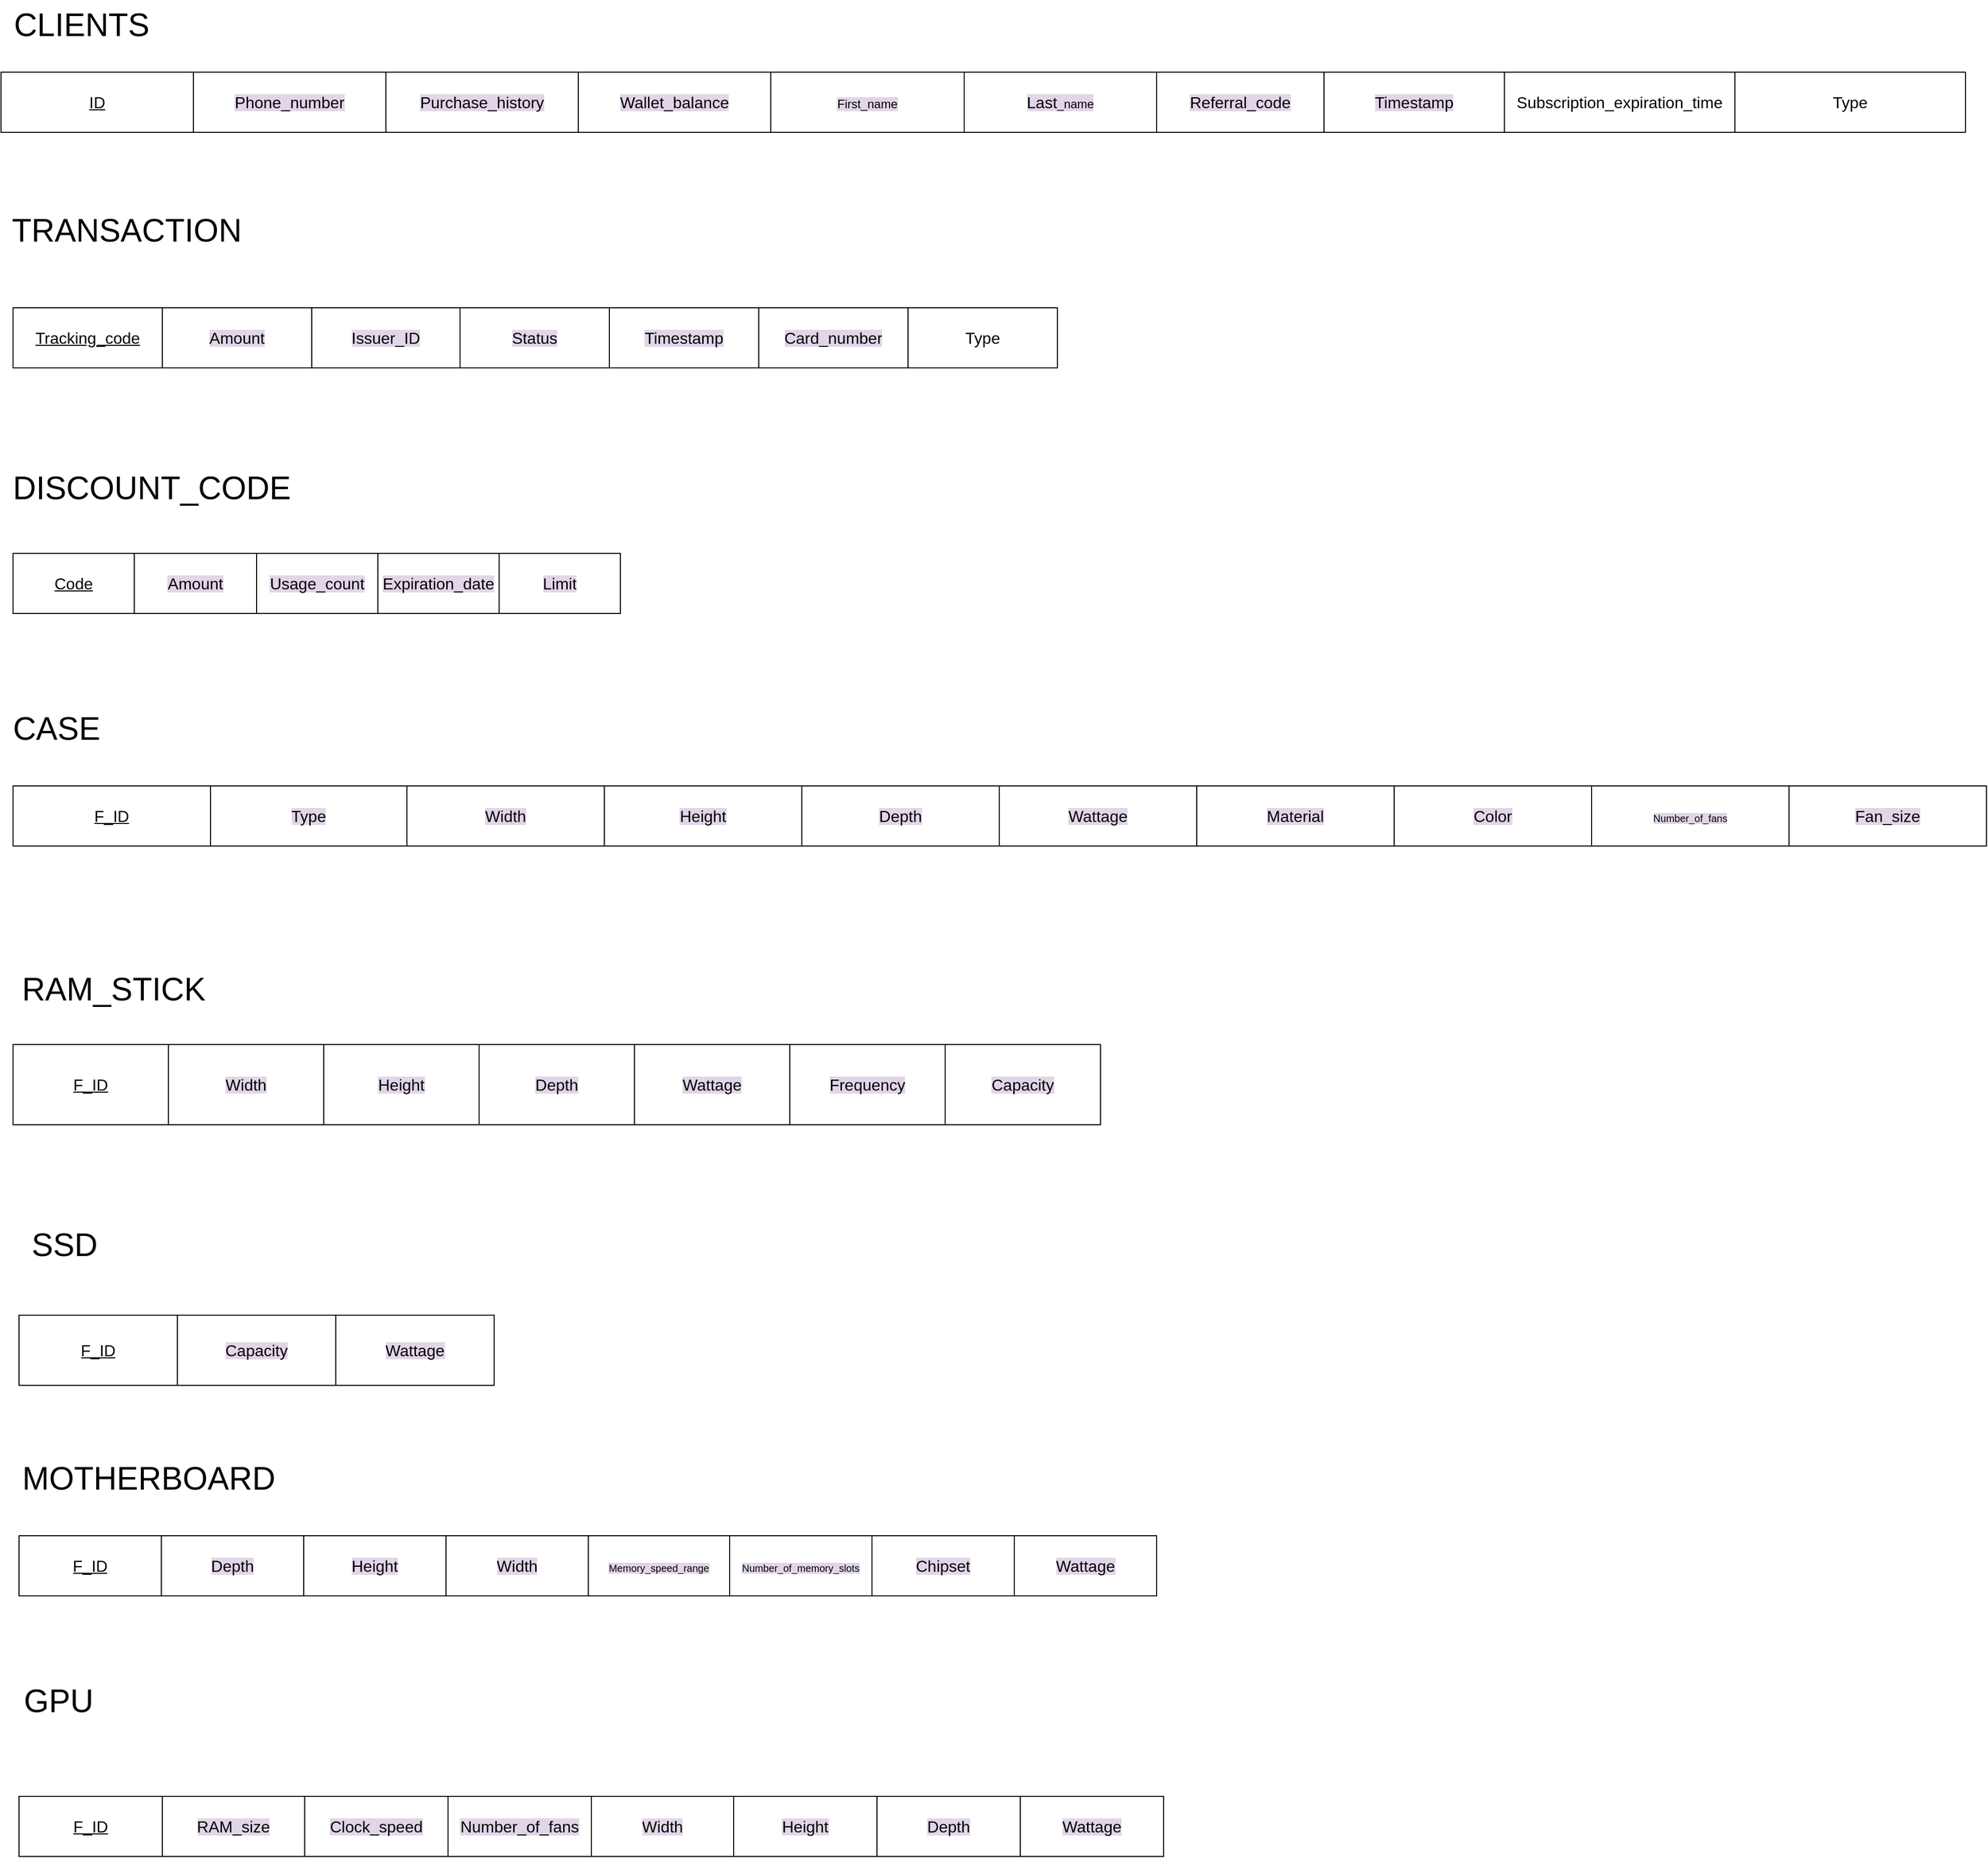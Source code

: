 <mxfile version="25.0.3">
  <diagram name="Page-1" id="unfXA8FlNYon-j27rp8C">
    <mxGraphModel dx="2123" dy="1128" grid="1" gridSize="10" guides="1" tooltips="1" connect="1" arrows="1" fold="1" page="1" pageScale="1" pageWidth="1400" pageHeight="850" math="0" shadow="0">
      <root>
        <mxCell id="0" />
        <mxCell id="1" parent="0" />
        <mxCell id="CV0nj1p-MBl6-TNDZYEt-1" value="" style="shape=table;startSize=0;container=1;collapsible=0;childLayout=tableLayout;fontSize=16;" vertex="1" parent="1">
          <mxGeometry x="70" y="130" width="1960" height="60" as="geometry" />
        </mxCell>
        <mxCell id="CV0nj1p-MBl6-TNDZYEt-2" value="" style="shape=tableRow;horizontal=0;startSize=0;swimlaneHead=0;swimlaneBody=0;strokeColor=inherit;top=0;left=0;bottom=0;right=0;collapsible=0;dropTarget=0;fillColor=none;points=[[0,0.5],[1,0.5]];portConstraint=eastwest;fontSize=16;" vertex="1" parent="CV0nj1p-MBl6-TNDZYEt-1">
          <mxGeometry width="1960" height="60" as="geometry" />
        </mxCell>
        <mxCell id="CV0nj1p-MBl6-TNDZYEt-3" value="&lt;u&gt;ID &lt;br&gt;&lt;/u&gt;" style="shape=partialRectangle;html=1;whiteSpace=wrap;connectable=0;strokeColor=inherit;overflow=hidden;fillColor=none;top=0;left=0;bottom=0;right=0;pointerEvents=1;fontSize=16;" vertex="1" parent="CV0nj1p-MBl6-TNDZYEt-2">
          <mxGeometry width="192" height="60" as="geometry">
            <mxRectangle width="192" height="60" as="alternateBounds" />
          </mxGeometry>
        </mxCell>
        <mxCell id="CV0nj1p-MBl6-TNDZYEt-4" value="&lt;span style=&quot;background-color: rgb(225, 213, 231);&quot;&gt;Phone_number&lt;/span&gt;" style="shape=partialRectangle;html=1;whiteSpace=wrap;connectable=0;strokeColor=inherit;overflow=hidden;fillColor=none;top=0;left=0;bottom=0;right=0;pointerEvents=1;fontSize=16;" vertex="1" parent="CV0nj1p-MBl6-TNDZYEt-2">
          <mxGeometry x="192" width="192" height="60" as="geometry">
            <mxRectangle width="192" height="60" as="alternateBounds" />
          </mxGeometry>
        </mxCell>
        <mxCell id="CV0nj1p-MBl6-TNDZYEt-5" value="&lt;span style=&quot;background-color: rgb(225, 213, 231);&quot;&gt;Purchase_history&lt;/span&gt;" style="shape=partialRectangle;html=1;whiteSpace=wrap;connectable=0;strokeColor=inherit;overflow=hidden;fillColor=none;top=0;left=0;bottom=0;right=0;pointerEvents=1;fontSize=16;" vertex="1" parent="CV0nj1p-MBl6-TNDZYEt-2">
          <mxGeometry x="384" width="192" height="60" as="geometry">
            <mxRectangle width="192" height="60" as="alternateBounds" />
          </mxGeometry>
        </mxCell>
        <mxCell id="CV0nj1p-MBl6-TNDZYEt-14" value="&lt;span style=&quot;background-color: rgb(225, 213, 231);&quot;&gt;Wallet_balance&lt;/span&gt;" style="shape=partialRectangle;html=1;whiteSpace=wrap;connectable=0;strokeColor=inherit;overflow=hidden;fillColor=none;top=0;left=0;bottom=0;right=0;pointerEvents=1;fontSize=16;" vertex="1" parent="CV0nj1p-MBl6-TNDZYEt-2">
          <mxGeometry x="576" width="192" height="60" as="geometry">
            <mxRectangle width="192" height="60" as="alternateBounds" />
          </mxGeometry>
        </mxCell>
        <mxCell id="CV0nj1p-MBl6-TNDZYEt-15" value="&lt;font style=&quot;font-size: 12px; background-color: rgb(225, 213, 231);&quot;&gt;First_name&lt;/font&gt;" style="shape=partialRectangle;html=1;whiteSpace=wrap;connectable=0;strokeColor=inherit;overflow=hidden;fillColor=none;top=0;left=0;bottom=0;right=0;pointerEvents=1;fontSize=16;" vertex="1" parent="CV0nj1p-MBl6-TNDZYEt-2">
          <mxGeometry x="768" width="193" height="60" as="geometry">
            <mxRectangle width="193" height="60" as="alternateBounds" />
          </mxGeometry>
        </mxCell>
        <mxCell id="CV0nj1p-MBl6-TNDZYEt-16" value="&lt;span style=&quot;background-color: rgb(225, 213, 231);&quot;&gt;Last&lt;font style=&quot;font-size: 12px;&quot;&gt;_name&lt;/font&gt;&lt;/span&gt;" style="shape=partialRectangle;html=1;whiteSpace=wrap;connectable=0;strokeColor=inherit;overflow=hidden;fillColor=none;top=0;left=0;bottom=0;right=0;pointerEvents=1;fontSize=16;" vertex="1" parent="CV0nj1p-MBl6-TNDZYEt-2">
          <mxGeometry x="961" width="192" height="60" as="geometry">
            <mxRectangle width="192" height="60" as="alternateBounds" />
          </mxGeometry>
        </mxCell>
        <mxCell id="CV0nj1p-MBl6-TNDZYEt-17" value="&lt;u&gt;&lt;/u&gt;&lt;span style=&quot;background-color: rgb(225, 213, 231);&quot;&gt;Referral_code&lt;/span&gt;" style="shape=partialRectangle;html=1;whiteSpace=wrap;connectable=0;strokeColor=inherit;overflow=hidden;fillColor=none;top=0;left=0;bottom=0;right=0;pointerEvents=1;fontSize=16;" vertex="1" parent="CV0nj1p-MBl6-TNDZYEt-2">
          <mxGeometry x="1153" width="167" height="60" as="geometry">
            <mxRectangle width="167" height="60" as="alternateBounds" />
          </mxGeometry>
        </mxCell>
        <mxCell id="CV0nj1p-MBl6-TNDZYEt-19" value="&lt;div&gt;&lt;span style=&quot;background-color: rgb(225, 213, 231);&quot;&gt;Timestamp&lt;/span&gt;&lt;/div&gt;" style="shape=partialRectangle;html=1;whiteSpace=wrap;connectable=0;strokeColor=inherit;overflow=hidden;fillColor=none;top=0;left=0;bottom=0;right=0;pointerEvents=1;fontSize=16;" vertex="1" parent="CV0nj1p-MBl6-TNDZYEt-2">
          <mxGeometry x="1320" width="180" height="60" as="geometry">
            <mxRectangle width="180" height="60" as="alternateBounds" />
          </mxGeometry>
        </mxCell>
        <mxCell id="CV0nj1p-MBl6-TNDZYEt-20" value="Subscription_expiration_time" style="shape=partialRectangle;html=1;whiteSpace=wrap;connectable=0;strokeColor=inherit;overflow=hidden;fillColor=none;top=0;left=0;bottom=0;right=0;pointerEvents=1;fontSize=16;" vertex="1" parent="CV0nj1p-MBl6-TNDZYEt-2">
          <mxGeometry x="1500" width="230" height="60" as="geometry">
            <mxRectangle width="230" height="60" as="alternateBounds" />
          </mxGeometry>
        </mxCell>
        <mxCell id="CV0nj1p-MBl6-TNDZYEt-21" value="Type" style="shape=partialRectangle;html=1;whiteSpace=wrap;connectable=0;strokeColor=inherit;overflow=hidden;fillColor=none;top=0;left=0;bottom=0;right=0;pointerEvents=1;fontSize=16;" vertex="1" parent="CV0nj1p-MBl6-TNDZYEt-2">
          <mxGeometry x="1730" width="230" height="60" as="geometry">
            <mxRectangle width="230" height="60" as="alternateBounds" />
          </mxGeometry>
        </mxCell>
        <mxCell id="CV0nj1p-MBl6-TNDZYEt-18" value="CLIENTS" style="text;html=1;align=center;verticalAlign=middle;resizable=0;points=[];autosize=1;strokeColor=none;fillColor=none;fontSize=32;" vertex="1" parent="1">
          <mxGeometry x="70" y="58" width="160" height="50" as="geometry" />
        </mxCell>
        <mxCell id="CV0nj1p-MBl6-TNDZYEt-22" value="&lt;font style=&quot;font-size: 32px;&quot;&gt;TRANSACTION&lt;/font&gt;" style="text;html=1;align=center;verticalAlign=middle;resizable=0;points=[];autosize=1;strokeColor=none;fillColor=none;" vertex="1" parent="1">
          <mxGeometry x="70" y="263" width="250" height="50" as="geometry" />
        </mxCell>
        <mxCell id="CV0nj1p-MBl6-TNDZYEt-23" value="" style="shape=table;startSize=0;container=1;collapsible=0;childLayout=tableLayout;fontSize=16;" vertex="1" parent="1">
          <mxGeometry x="82" y="365" width="1042" height="60" as="geometry" />
        </mxCell>
        <mxCell id="CV0nj1p-MBl6-TNDZYEt-24" value="" style="shape=tableRow;horizontal=0;startSize=0;swimlaneHead=0;swimlaneBody=0;strokeColor=inherit;top=0;left=0;bottom=0;right=0;collapsible=0;dropTarget=0;fillColor=none;points=[[0,0.5],[1,0.5]];portConstraint=eastwest;fontSize=16;" vertex="1" parent="CV0nj1p-MBl6-TNDZYEt-23">
          <mxGeometry width="1042" height="60" as="geometry" />
        </mxCell>
        <mxCell id="CV0nj1p-MBl6-TNDZYEt-25" value="&lt;u&gt;Tracking_code&lt;/u&gt;" style="shape=partialRectangle;html=1;whiteSpace=wrap;connectable=0;strokeColor=inherit;overflow=hidden;fillColor=none;top=0;left=0;bottom=0;right=0;pointerEvents=1;fontSize=16;" vertex="1" parent="CV0nj1p-MBl6-TNDZYEt-24">
          <mxGeometry width="149" height="60" as="geometry">
            <mxRectangle width="149" height="60" as="alternateBounds" />
          </mxGeometry>
        </mxCell>
        <mxCell id="CV0nj1p-MBl6-TNDZYEt-26" value="&lt;span style=&quot;background-color: rgb(225, 213, 231);&quot;&gt;Amount&lt;/span&gt;" style="shape=partialRectangle;html=1;whiteSpace=wrap;connectable=0;strokeColor=inherit;overflow=hidden;fillColor=none;top=0;left=0;bottom=0;right=0;pointerEvents=1;fontSize=16;" vertex="1" parent="CV0nj1p-MBl6-TNDZYEt-24">
          <mxGeometry x="149" width="149" height="60" as="geometry">
            <mxRectangle width="149" height="60" as="alternateBounds" />
          </mxGeometry>
        </mxCell>
        <mxCell id="CV0nj1p-MBl6-TNDZYEt-27" value="&lt;span style=&quot;background-color: rgb(225, 213, 231);&quot;&gt;Issuer_ID&lt;/span&gt;" style="shape=partialRectangle;html=1;whiteSpace=wrap;connectable=0;strokeColor=inherit;overflow=hidden;fillColor=none;top=0;left=0;bottom=0;right=0;pointerEvents=1;fontSize=16;" vertex="1" parent="CV0nj1p-MBl6-TNDZYEt-24">
          <mxGeometry x="298" width="148" height="60" as="geometry">
            <mxRectangle width="148" height="60" as="alternateBounds" />
          </mxGeometry>
        </mxCell>
        <mxCell id="CV0nj1p-MBl6-TNDZYEt-36" value="&lt;span style=&quot;background-color: rgb(225, 213, 231);&quot;&gt;Status&lt;/span&gt;" style="shape=partialRectangle;html=1;whiteSpace=wrap;connectable=0;strokeColor=inherit;overflow=hidden;fillColor=none;top=0;left=0;bottom=0;right=0;pointerEvents=1;fontSize=16;" vertex="1" parent="CV0nj1p-MBl6-TNDZYEt-24">
          <mxGeometry x="446" width="149" height="60" as="geometry">
            <mxRectangle width="149" height="60" as="alternateBounds" />
          </mxGeometry>
        </mxCell>
        <mxCell id="CV0nj1p-MBl6-TNDZYEt-37" value="&lt;span style=&quot;background-color: rgb(225, 213, 231);&quot;&gt;Timestamp&lt;/span&gt;" style="shape=partialRectangle;html=1;whiteSpace=wrap;connectable=0;strokeColor=inherit;overflow=hidden;fillColor=none;top=0;left=0;bottom=0;right=0;pointerEvents=1;fontSize=16;" vertex="1" parent="CV0nj1p-MBl6-TNDZYEt-24">
          <mxGeometry x="595" width="149" height="60" as="geometry">
            <mxRectangle width="149" height="60" as="alternateBounds" />
          </mxGeometry>
        </mxCell>
        <mxCell id="CV0nj1p-MBl6-TNDZYEt-38" value="&lt;span style=&quot;background-color: rgb(225, 213, 231);&quot;&gt;Card_number&lt;/span&gt;" style="shape=partialRectangle;html=1;whiteSpace=wrap;connectable=0;strokeColor=inherit;overflow=hidden;fillColor=none;top=0;left=0;bottom=0;right=0;pointerEvents=1;fontSize=16;" vertex="1" parent="CV0nj1p-MBl6-TNDZYEt-24">
          <mxGeometry x="744" width="149" height="60" as="geometry">
            <mxRectangle width="149" height="60" as="alternateBounds" />
          </mxGeometry>
        </mxCell>
        <mxCell id="CV0nj1p-MBl6-TNDZYEt-39" value="Type" style="shape=partialRectangle;html=1;whiteSpace=wrap;connectable=0;strokeColor=inherit;overflow=hidden;fillColor=none;top=0;left=0;bottom=0;right=0;pointerEvents=1;fontSize=16;" vertex="1" parent="CV0nj1p-MBl6-TNDZYEt-24">
          <mxGeometry x="893" width="149" height="60" as="geometry">
            <mxRectangle width="149" height="60" as="alternateBounds" />
          </mxGeometry>
        </mxCell>
        <mxCell id="CV0nj1p-MBl6-TNDZYEt-43" value="&lt;font style=&quot;font-size: 32px;&quot;&gt;DISCOUNT_CODE&lt;/font&gt;" style="text;html=1;align=center;verticalAlign=middle;resizable=0;points=[];autosize=1;strokeColor=none;fillColor=none;" vertex="1" parent="1">
          <mxGeometry x="70" y="520" width="300" height="50" as="geometry" />
        </mxCell>
        <mxCell id="CV0nj1p-MBl6-TNDZYEt-44" value="" style="shape=table;startSize=0;container=1;collapsible=0;childLayout=tableLayout;fontSize=16;" vertex="1" parent="1">
          <mxGeometry x="82" y="610" width="606" height="60" as="geometry" />
        </mxCell>
        <mxCell id="CV0nj1p-MBl6-TNDZYEt-45" value="" style="shape=tableRow;horizontal=0;startSize=0;swimlaneHead=0;swimlaneBody=0;strokeColor=inherit;top=0;left=0;bottom=0;right=0;collapsible=0;dropTarget=0;fillColor=none;points=[[0,0.5],[1,0.5]];portConstraint=eastwest;fontSize=16;" vertex="1" parent="CV0nj1p-MBl6-TNDZYEt-44">
          <mxGeometry width="606" height="60" as="geometry" />
        </mxCell>
        <mxCell id="CV0nj1p-MBl6-TNDZYEt-46" value="&lt;u&gt;Code&lt;/u&gt;" style="shape=partialRectangle;html=1;whiteSpace=wrap;connectable=0;strokeColor=inherit;overflow=hidden;fillColor=none;top=0;left=0;bottom=0;right=0;pointerEvents=1;fontSize=16;" vertex="1" parent="CV0nj1p-MBl6-TNDZYEt-45">
          <mxGeometry width="121" height="60" as="geometry">
            <mxRectangle width="121" height="60" as="alternateBounds" />
          </mxGeometry>
        </mxCell>
        <mxCell id="CV0nj1p-MBl6-TNDZYEt-47" value="&lt;span style=&quot;background-color: rgb(225, 213, 231);&quot;&gt;Amount&lt;/span&gt;" style="shape=partialRectangle;html=1;whiteSpace=wrap;connectable=0;strokeColor=inherit;overflow=hidden;fillColor=none;top=0;left=0;bottom=0;right=0;pointerEvents=1;fontSize=16;" vertex="1" parent="CV0nj1p-MBl6-TNDZYEt-45">
          <mxGeometry x="121" width="122" height="60" as="geometry">
            <mxRectangle width="122" height="60" as="alternateBounds" />
          </mxGeometry>
        </mxCell>
        <mxCell id="CV0nj1p-MBl6-TNDZYEt-57" value="&lt;span style=&quot;background-color: rgb(225, 213, 231);&quot;&gt;Usage_count&lt;/span&gt;" style="shape=partialRectangle;html=1;whiteSpace=wrap;connectable=0;strokeColor=inherit;overflow=hidden;fillColor=none;top=0;left=0;bottom=0;right=0;pointerEvents=1;fontSize=16;" vertex="1" parent="CV0nj1p-MBl6-TNDZYEt-45">
          <mxGeometry x="243" width="121" height="60" as="geometry">
            <mxRectangle width="121" height="60" as="alternateBounds" />
          </mxGeometry>
        </mxCell>
        <mxCell id="CV0nj1p-MBl6-TNDZYEt-58" value="&lt;span style=&quot;background-color: rgb(225, 213, 231);&quot;&gt;Expiration_date&lt;/span&gt;" style="shape=partialRectangle;html=1;whiteSpace=wrap;connectable=0;strokeColor=inherit;overflow=hidden;fillColor=none;top=0;left=0;bottom=0;right=0;pointerEvents=1;fontSize=16;" vertex="1" parent="CV0nj1p-MBl6-TNDZYEt-45">
          <mxGeometry x="364" width="121" height="60" as="geometry">
            <mxRectangle width="121" height="60" as="alternateBounds" />
          </mxGeometry>
        </mxCell>
        <mxCell id="CV0nj1p-MBl6-TNDZYEt-59" value="&lt;span style=&quot;background-color: rgb(225, 213, 231);&quot;&gt;Limit&lt;/span&gt;" style="shape=partialRectangle;html=1;whiteSpace=wrap;connectable=0;strokeColor=inherit;overflow=hidden;fillColor=none;top=0;left=0;bottom=0;right=0;pointerEvents=1;fontSize=16;" vertex="1" parent="CV0nj1p-MBl6-TNDZYEt-45">
          <mxGeometry x="485" width="121" height="60" as="geometry">
            <mxRectangle width="121" height="60" as="alternateBounds" />
          </mxGeometry>
        </mxCell>
        <mxCell id="CV0nj1p-MBl6-TNDZYEt-63" value="&lt;font style=&quot;font-size: 32px;&quot;&gt;CASE&lt;/font&gt;" style="text;html=1;align=center;verticalAlign=middle;resizable=0;points=[];autosize=1;strokeColor=none;fillColor=none;" vertex="1" parent="1">
          <mxGeometry x="70" y="760" width="110" height="50" as="geometry" />
        </mxCell>
        <mxCell id="CV0nj1p-MBl6-TNDZYEt-64" value="" style="shape=table;startSize=0;container=1;collapsible=0;childLayout=tableLayout;fontSize=16;" vertex="1" parent="1">
          <mxGeometry x="82" y="842" width="1969" height="60" as="geometry" />
        </mxCell>
        <mxCell id="CV0nj1p-MBl6-TNDZYEt-65" value="" style="shape=tableRow;horizontal=0;startSize=0;swimlaneHead=0;swimlaneBody=0;strokeColor=inherit;top=0;left=0;bottom=0;right=0;collapsible=0;dropTarget=0;fillColor=none;points=[[0,0.5],[1,0.5]];portConstraint=eastwest;fontSize=16;" vertex="1" parent="CV0nj1p-MBl6-TNDZYEt-64">
          <mxGeometry width="1969" height="60" as="geometry" />
        </mxCell>
        <mxCell id="CV0nj1p-MBl6-TNDZYEt-66" value="&lt;u&gt;F_ID&lt;/u&gt;" style="shape=partialRectangle;html=1;whiteSpace=wrap;connectable=0;strokeColor=inherit;overflow=hidden;fillColor=none;top=0;left=0;bottom=0;right=0;pointerEvents=1;fontSize=16;" vertex="1" parent="CV0nj1p-MBl6-TNDZYEt-65">
          <mxGeometry width="197" height="60" as="geometry">
            <mxRectangle width="197" height="60" as="alternateBounds" />
          </mxGeometry>
        </mxCell>
        <mxCell id="CV0nj1p-MBl6-TNDZYEt-67" value="&lt;span style=&quot;background-color: rgb(225, 213, 231);&quot;&gt;Type&lt;/span&gt;" style="shape=partialRectangle;html=1;whiteSpace=wrap;connectable=0;strokeColor=inherit;overflow=hidden;fillColor=none;top=0;left=0;bottom=0;right=0;pointerEvents=1;fontSize=16;" vertex="1" parent="CV0nj1p-MBl6-TNDZYEt-65">
          <mxGeometry x="197" width="196" height="60" as="geometry">
            <mxRectangle width="196" height="60" as="alternateBounds" />
          </mxGeometry>
        </mxCell>
        <mxCell id="CV0nj1p-MBl6-TNDZYEt-68" value="&lt;span style=&quot;background-color: rgb(225, 213, 231);&quot;&gt;Width&lt;br&gt;&lt;/span&gt;" style="shape=partialRectangle;html=1;whiteSpace=wrap;connectable=0;strokeColor=inherit;overflow=hidden;fillColor=none;top=0;left=0;bottom=0;right=0;pointerEvents=1;fontSize=16;" vertex="1" parent="CV0nj1p-MBl6-TNDZYEt-65">
          <mxGeometry x="393" width="197" height="60" as="geometry">
            <mxRectangle width="197" height="60" as="alternateBounds" />
          </mxGeometry>
        </mxCell>
        <mxCell id="CV0nj1p-MBl6-TNDZYEt-77" value="&lt;span style=&quot;background-color: rgb(225, 213, 231);&quot;&gt;Height&lt;br&gt;&lt;/span&gt;" style="shape=partialRectangle;html=1;whiteSpace=wrap;connectable=0;strokeColor=inherit;overflow=hidden;fillColor=none;top=0;left=0;bottom=0;right=0;pointerEvents=1;fontSize=16;" vertex="1" parent="CV0nj1p-MBl6-TNDZYEt-65">
          <mxGeometry x="590" width="197" height="60" as="geometry">
            <mxRectangle width="197" height="60" as="alternateBounds" />
          </mxGeometry>
        </mxCell>
        <mxCell id="CV0nj1p-MBl6-TNDZYEt-78" value="&lt;span style=&quot;background-color: rgb(225, 213, 231);&quot;&gt;Depth&lt;/span&gt;" style="shape=partialRectangle;html=1;whiteSpace=wrap;connectable=0;strokeColor=inherit;overflow=hidden;fillColor=none;top=0;left=0;bottom=0;right=0;pointerEvents=1;fontSize=16;" vertex="1" parent="CV0nj1p-MBl6-TNDZYEt-65">
          <mxGeometry x="787" width="197" height="60" as="geometry">
            <mxRectangle width="197" height="60" as="alternateBounds" />
          </mxGeometry>
        </mxCell>
        <mxCell id="CV0nj1p-MBl6-TNDZYEt-79" value="&lt;span style=&quot;background-color: rgb(225, 213, 231);&quot;&gt;Wattage&lt;/span&gt;" style="shape=partialRectangle;html=1;whiteSpace=wrap;connectable=0;strokeColor=inherit;overflow=hidden;fillColor=none;top=0;left=0;bottom=0;right=0;pointerEvents=1;fontSize=16;" vertex="1" parent="CV0nj1p-MBl6-TNDZYEt-65">
          <mxGeometry x="984" width="197" height="60" as="geometry">
            <mxRectangle width="197" height="60" as="alternateBounds" />
          </mxGeometry>
        </mxCell>
        <mxCell id="CV0nj1p-MBl6-TNDZYEt-80" value="&lt;span style=&quot;background-color: rgb(225, 213, 231);&quot;&gt;Material&lt;/span&gt;" style="shape=partialRectangle;html=1;whiteSpace=wrap;connectable=0;strokeColor=inherit;overflow=hidden;fillColor=none;top=0;left=0;bottom=0;right=0;pointerEvents=1;fontSize=16;" vertex="1" parent="CV0nj1p-MBl6-TNDZYEt-65">
          <mxGeometry x="1181" width="197" height="60" as="geometry">
            <mxRectangle width="197" height="60" as="alternateBounds" />
          </mxGeometry>
        </mxCell>
        <mxCell id="CV0nj1p-MBl6-TNDZYEt-81" value="&lt;span style=&quot;background-color: rgb(225, 213, 231);&quot;&gt;Color&lt;br&gt;&lt;/span&gt;" style="shape=partialRectangle;html=1;whiteSpace=wrap;connectable=0;strokeColor=inherit;overflow=hidden;fillColor=none;top=0;left=0;bottom=0;right=0;pointerEvents=1;fontSize=16;" vertex="1" parent="CV0nj1p-MBl6-TNDZYEt-65">
          <mxGeometry x="1378" width="197" height="60" as="geometry">
            <mxRectangle width="197" height="60" as="alternateBounds" />
          </mxGeometry>
        </mxCell>
        <mxCell id="CV0nj1p-MBl6-TNDZYEt-82" value="&lt;font style=&quot;font-size: 10px; background-color: rgb(225, 213, 231);&quot;&gt;Number_of_fans&lt;/font&gt;" style="shape=partialRectangle;html=1;whiteSpace=wrap;connectable=0;strokeColor=inherit;overflow=hidden;fillColor=none;top=0;left=0;bottom=0;right=0;pointerEvents=1;fontSize=16;" vertex="1" parent="CV0nj1p-MBl6-TNDZYEt-65">
          <mxGeometry x="1575" width="197" height="60" as="geometry">
            <mxRectangle width="197" height="60" as="alternateBounds" />
          </mxGeometry>
        </mxCell>
        <mxCell id="CV0nj1p-MBl6-TNDZYEt-83" value="&lt;span style=&quot;background-color: rgb(225, 213, 231);&quot;&gt;Fan_size&lt;/span&gt;" style="shape=partialRectangle;html=1;whiteSpace=wrap;connectable=0;strokeColor=inherit;overflow=hidden;fillColor=none;top=0;left=0;bottom=0;right=0;pointerEvents=1;fontSize=16;" vertex="1" parent="CV0nj1p-MBl6-TNDZYEt-65">
          <mxGeometry x="1772" width="197" height="60" as="geometry">
            <mxRectangle width="197" height="60" as="alternateBounds" />
          </mxGeometry>
        </mxCell>
        <mxCell id="CV0nj1p-MBl6-TNDZYEt-84" value="RAM_STICK" style="text;html=1;align=center;verticalAlign=middle;resizable=0;points=[];autosize=1;strokeColor=none;fillColor=none;fontSize=32;" vertex="1" parent="1">
          <mxGeometry x="82" y="1020" width="200" height="50" as="geometry" />
        </mxCell>
        <mxCell id="CV0nj1p-MBl6-TNDZYEt-85" value="" style="shape=table;startSize=0;container=1;collapsible=0;childLayout=tableLayout;fontSize=16;" vertex="1" parent="1">
          <mxGeometry x="82" y="1100" width="1085" height="80" as="geometry" />
        </mxCell>
        <mxCell id="CV0nj1p-MBl6-TNDZYEt-86" value="" style="shape=tableRow;horizontal=0;startSize=0;swimlaneHead=0;swimlaneBody=0;strokeColor=inherit;top=0;left=0;bottom=0;right=0;collapsible=0;dropTarget=0;fillColor=none;points=[[0,0.5],[1,0.5]];portConstraint=eastwest;fontSize=16;" vertex="1" parent="CV0nj1p-MBl6-TNDZYEt-85">
          <mxGeometry width="1085" height="80" as="geometry" />
        </mxCell>
        <mxCell id="CV0nj1p-MBl6-TNDZYEt-87" value="&lt;u&gt;F_ID&lt;/u&gt;" style="shape=partialRectangle;html=1;whiteSpace=wrap;connectable=0;strokeColor=inherit;overflow=hidden;fillColor=none;top=0;left=0;bottom=0;right=0;pointerEvents=1;fontSize=16;" vertex="1" parent="CV0nj1p-MBl6-TNDZYEt-86">
          <mxGeometry width="155" height="80" as="geometry">
            <mxRectangle width="155" height="80" as="alternateBounds" />
          </mxGeometry>
        </mxCell>
        <mxCell id="CV0nj1p-MBl6-TNDZYEt-88" value="&lt;span style=&quot;background-color: rgb(225, 213, 231);&quot;&gt;Width&lt;br&gt;&lt;/span&gt;" style="shape=partialRectangle;html=1;whiteSpace=wrap;connectable=0;strokeColor=inherit;overflow=hidden;fillColor=none;top=0;left=0;bottom=0;right=0;pointerEvents=1;fontSize=16;" vertex="1" parent="CV0nj1p-MBl6-TNDZYEt-86">
          <mxGeometry x="155" width="155" height="80" as="geometry">
            <mxRectangle width="155" height="80" as="alternateBounds" />
          </mxGeometry>
        </mxCell>
        <mxCell id="CV0nj1p-MBl6-TNDZYEt-98" value="&lt;span style=&quot;background-color: rgb(225, 213, 231);&quot;&gt;Height&lt;br&gt;&lt;/span&gt;" style="shape=partialRectangle;html=1;whiteSpace=wrap;connectable=0;strokeColor=inherit;overflow=hidden;fillColor=none;top=0;left=0;bottom=0;right=0;pointerEvents=1;fontSize=16;" vertex="1" parent="CV0nj1p-MBl6-TNDZYEt-86">
          <mxGeometry x="310" width="155" height="80" as="geometry">
            <mxRectangle width="155" height="80" as="alternateBounds" />
          </mxGeometry>
        </mxCell>
        <mxCell id="CV0nj1p-MBl6-TNDZYEt-99" value="&lt;span style=&quot;background-color: rgb(225, 213, 231);&quot;&gt;Depth&lt;br&gt;&lt;/span&gt;" style="shape=partialRectangle;html=1;whiteSpace=wrap;connectable=0;strokeColor=inherit;overflow=hidden;fillColor=none;top=0;left=0;bottom=0;right=0;pointerEvents=1;fontSize=16;" vertex="1" parent="CV0nj1p-MBl6-TNDZYEt-86">
          <mxGeometry x="465" width="155" height="80" as="geometry">
            <mxRectangle width="155" height="80" as="alternateBounds" />
          </mxGeometry>
        </mxCell>
        <mxCell id="CV0nj1p-MBl6-TNDZYEt-100" value="&lt;span style=&quot;background-color: rgb(225, 213, 231);&quot;&gt;Wattage&lt;/span&gt;" style="shape=partialRectangle;html=1;whiteSpace=wrap;connectable=0;strokeColor=inherit;overflow=hidden;fillColor=none;top=0;left=0;bottom=0;right=0;pointerEvents=1;fontSize=16;" vertex="1" parent="CV0nj1p-MBl6-TNDZYEt-86">
          <mxGeometry x="620" width="155" height="80" as="geometry">
            <mxRectangle width="155" height="80" as="alternateBounds" />
          </mxGeometry>
        </mxCell>
        <mxCell id="CV0nj1p-MBl6-TNDZYEt-101" value="&lt;span style=&quot;background-color: rgb(225, 213, 231);&quot;&gt;Frequency&lt;/span&gt;" style="shape=partialRectangle;html=1;whiteSpace=wrap;connectable=0;strokeColor=inherit;overflow=hidden;fillColor=none;top=0;left=0;bottom=0;right=0;pointerEvents=1;fontSize=16;" vertex="1" parent="CV0nj1p-MBl6-TNDZYEt-86">
          <mxGeometry x="775" width="155" height="80" as="geometry">
            <mxRectangle width="155" height="80" as="alternateBounds" />
          </mxGeometry>
        </mxCell>
        <mxCell id="CV0nj1p-MBl6-TNDZYEt-102" value="&lt;span style=&quot;background-color: rgb(225, 213, 231);&quot;&gt;Capacity&lt;/span&gt;" style="shape=partialRectangle;html=1;whiteSpace=wrap;connectable=0;strokeColor=inherit;overflow=hidden;fillColor=none;top=0;left=0;bottom=0;right=0;pointerEvents=1;fontSize=16;" vertex="1" parent="CV0nj1p-MBl6-TNDZYEt-86">
          <mxGeometry x="930" width="155" height="80" as="geometry">
            <mxRectangle width="155" height="80" as="alternateBounds" />
          </mxGeometry>
        </mxCell>
        <mxCell id="CV0nj1p-MBl6-TNDZYEt-105" value="SSD" style="text;html=1;align=center;verticalAlign=middle;resizable=0;points=[];autosize=1;strokeColor=none;fillColor=none;fontSize=32;" vertex="1" parent="1">
          <mxGeometry x="88" y="1275" width="90" height="50" as="geometry" />
        </mxCell>
        <mxCell id="CV0nj1p-MBl6-TNDZYEt-106" value="" style="shape=table;startSize=0;container=1;collapsible=0;childLayout=tableLayout;fontSize=16;" vertex="1" parent="1">
          <mxGeometry x="88" y="1370" width="474" height="70" as="geometry" />
        </mxCell>
        <mxCell id="CV0nj1p-MBl6-TNDZYEt-107" value="" style="shape=tableRow;horizontal=0;startSize=0;swimlaneHead=0;swimlaneBody=0;strokeColor=inherit;top=0;left=0;bottom=0;right=0;collapsible=0;dropTarget=0;fillColor=none;points=[[0,0.5],[1,0.5]];portConstraint=eastwest;fontSize=16;" vertex="1" parent="CV0nj1p-MBl6-TNDZYEt-106">
          <mxGeometry width="474" height="70" as="geometry" />
        </mxCell>
        <mxCell id="CV0nj1p-MBl6-TNDZYEt-108" value="&lt;u&gt;F_ID&lt;/u&gt;" style="shape=partialRectangle;html=1;whiteSpace=wrap;connectable=0;strokeColor=inherit;overflow=hidden;fillColor=none;top=0;left=0;bottom=0;right=0;pointerEvents=1;fontSize=16;" vertex="1" parent="CV0nj1p-MBl6-TNDZYEt-107">
          <mxGeometry width="158" height="70" as="geometry">
            <mxRectangle width="158" height="70" as="alternateBounds" />
          </mxGeometry>
        </mxCell>
        <mxCell id="CV0nj1p-MBl6-TNDZYEt-109" value="&lt;span style=&quot;background-color: rgb(225, 213, 231);&quot;&gt;Capacity&lt;/span&gt;" style="shape=partialRectangle;html=1;whiteSpace=wrap;connectable=0;strokeColor=inherit;overflow=hidden;fillColor=none;top=0;left=0;bottom=0;right=0;pointerEvents=1;fontSize=16;" vertex="1" parent="CV0nj1p-MBl6-TNDZYEt-107">
          <mxGeometry x="158" width="158" height="70" as="geometry">
            <mxRectangle width="158" height="70" as="alternateBounds" />
          </mxGeometry>
        </mxCell>
        <mxCell id="CV0nj1p-MBl6-TNDZYEt-110" value="&lt;span style=&quot;background-color: rgb(225, 213, 231);&quot;&gt;Wattage&lt;/span&gt;" style="shape=partialRectangle;html=1;whiteSpace=wrap;connectable=0;strokeColor=inherit;overflow=hidden;fillColor=none;top=0;left=0;bottom=0;right=0;pointerEvents=1;fontSize=16;" vertex="1" parent="CV0nj1p-MBl6-TNDZYEt-107">
          <mxGeometry x="316" width="158" height="70" as="geometry">
            <mxRectangle width="158" height="70" as="alternateBounds" />
          </mxGeometry>
        </mxCell>
        <mxCell id="CV0nj1p-MBl6-TNDZYEt-119" value="MOTHERBOARD" style="text;html=1;align=center;verticalAlign=middle;resizable=0;points=[];autosize=1;strokeColor=none;fillColor=none;fontSize=32;" vertex="1" parent="1">
          <mxGeometry x="82" y="1508" width="270" height="50" as="geometry" />
        </mxCell>
        <mxCell id="CV0nj1p-MBl6-TNDZYEt-120" value="" style="shape=table;startSize=0;container=1;collapsible=0;childLayout=tableLayout;fontSize=16;" vertex="1" parent="1">
          <mxGeometry x="88" y="1590" width="1135" height="60" as="geometry" />
        </mxCell>
        <mxCell id="CV0nj1p-MBl6-TNDZYEt-121" value="" style="shape=tableRow;horizontal=0;startSize=0;swimlaneHead=0;swimlaneBody=0;strokeColor=inherit;top=0;left=0;bottom=0;right=0;collapsible=0;dropTarget=0;fillColor=none;points=[[0,0.5],[1,0.5]];portConstraint=eastwest;fontSize=16;" vertex="1" parent="CV0nj1p-MBl6-TNDZYEt-120">
          <mxGeometry width="1135" height="60" as="geometry" />
        </mxCell>
        <mxCell id="CV0nj1p-MBl6-TNDZYEt-122" value="&lt;u&gt;F_ID&lt;/u&gt;" style="shape=partialRectangle;html=1;whiteSpace=wrap;connectable=0;strokeColor=inherit;overflow=hidden;fillColor=none;top=0;left=0;bottom=0;right=0;pointerEvents=1;fontSize=16;" vertex="1" parent="CV0nj1p-MBl6-TNDZYEt-121">
          <mxGeometry width="142" height="60" as="geometry">
            <mxRectangle width="142" height="60" as="alternateBounds" />
          </mxGeometry>
        </mxCell>
        <mxCell id="CV0nj1p-MBl6-TNDZYEt-123" value="&lt;span style=&quot;background-color: rgb(225, 213, 231);&quot;&gt;Depth&lt;br&gt;&lt;/span&gt;" style="shape=partialRectangle;html=1;whiteSpace=wrap;connectable=0;strokeColor=inherit;overflow=hidden;fillColor=none;top=0;left=0;bottom=0;right=0;pointerEvents=1;fontSize=16;" vertex="1" parent="CV0nj1p-MBl6-TNDZYEt-121">
          <mxGeometry x="142" width="142" height="60" as="geometry">
            <mxRectangle width="142" height="60" as="alternateBounds" />
          </mxGeometry>
        </mxCell>
        <mxCell id="CV0nj1p-MBl6-TNDZYEt-124" value="&lt;span style=&quot;background-color: rgb(225, 213, 231);&quot;&gt;Height&lt;br&gt;&lt;/span&gt;" style="shape=partialRectangle;html=1;whiteSpace=wrap;connectable=0;strokeColor=inherit;overflow=hidden;fillColor=none;top=0;left=0;bottom=0;right=0;pointerEvents=1;fontSize=16;" vertex="1" parent="CV0nj1p-MBl6-TNDZYEt-121">
          <mxGeometry x="284" width="142" height="60" as="geometry">
            <mxRectangle width="142" height="60" as="alternateBounds" />
          </mxGeometry>
        </mxCell>
        <mxCell id="CV0nj1p-MBl6-TNDZYEt-133" value="&lt;span style=&quot;background-color: rgb(225, 213, 231);&quot;&gt;Width&lt;/span&gt;" style="shape=partialRectangle;html=1;whiteSpace=wrap;connectable=0;strokeColor=inherit;overflow=hidden;fillColor=none;top=0;left=0;bottom=0;right=0;pointerEvents=1;fontSize=16;" vertex="1" parent="CV0nj1p-MBl6-TNDZYEt-121">
          <mxGeometry x="426" width="142" height="60" as="geometry">
            <mxRectangle width="142" height="60" as="alternateBounds" />
          </mxGeometry>
        </mxCell>
        <mxCell id="CV0nj1p-MBl6-TNDZYEt-134" value="&lt;font style=&quot;font-size: 10px; background-color: rgb(225, 213, 231);&quot;&gt;Memory_speed&lt;/font&gt;&lt;font style=&quot;font-size: 10px; background-color: rgb(225, 213, 231);&quot;&gt;_range&lt;/font&gt;" style="shape=partialRectangle;html=1;whiteSpace=wrap;connectable=0;strokeColor=inherit;overflow=hidden;fillColor=none;top=0;left=0;bottom=0;right=0;pointerEvents=1;fontSize=16;" vertex="1" parent="CV0nj1p-MBl6-TNDZYEt-121">
          <mxGeometry x="568" width="141" height="60" as="geometry">
            <mxRectangle width="141" height="60" as="alternateBounds" />
          </mxGeometry>
        </mxCell>
        <mxCell id="CV0nj1p-MBl6-TNDZYEt-135" value="&lt;font style=&quot;background-color: rgb(225, 213, 231); font-size: 10px;&quot;&gt;Number_of_memory_&lt;font style=&quot;font-size: 10px;&quot;&gt;slots&lt;/font&gt;&lt;/font&gt;" style="shape=partialRectangle;html=1;whiteSpace=wrap;connectable=0;strokeColor=inherit;overflow=hidden;fillColor=none;top=0;left=0;bottom=0;right=0;pointerEvents=1;fontSize=16;" vertex="1" parent="CV0nj1p-MBl6-TNDZYEt-121">
          <mxGeometry x="709" width="142" height="60" as="geometry">
            <mxRectangle width="142" height="60" as="alternateBounds" />
          </mxGeometry>
        </mxCell>
        <mxCell id="CV0nj1p-MBl6-TNDZYEt-136" value="&lt;span style=&quot;background-color: rgb(225, 213, 231);&quot;&gt;Chipset&lt;/span&gt;" style="shape=partialRectangle;html=1;whiteSpace=wrap;connectable=0;strokeColor=inherit;overflow=hidden;fillColor=none;top=0;left=0;bottom=0;right=0;pointerEvents=1;fontSize=16;" vertex="1" parent="CV0nj1p-MBl6-TNDZYEt-121">
          <mxGeometry x="851" width="142" height="60" as="geometry">
            <mxRectangle width="142" height="60" as="alternateBounds" />
          </mxGeometry>
        </mxCell>
        <mxCell id="CV0nj1p-MBl6-TNDZYEt-137" value="&lt;span style=&quot;background-color: rgb(225, 213, 231);&quot;&gt;Wattage&lt;/span&gt;" style="shape=partialRectangle;html=1;whiteSpace=wrap;connectable=0;strokeColor=inherit;overflow=hidden;fillColor=none;top=0;left=0;bottom=0;right=0;pointerEvents=1;fontSize=16;" vertex="1" parent="CV0nj1p-MBl6-TNDZYEt-121">
          <mxGeometry x="993" width="142" height="60" as="geometry">
            <mxRectangle width="142" height="60" as="alternateBounds" />
          </mxGeometry>
        </mxCell>
        <mxCell id="CV0nj1p-MBl6-TNDZYEt-138" value="GPU" style="text;html=1;align=center;verticalAlign=middle;resizable=0;points=[];autosize=1;strokeColor=none;fillColor=none;fontSize=32;" vertex="1" parent="1">
          <mxGeometry x="82" y="1730" width="90" height="50" as="geometry" />
        </mxCell>
        <mxCell id="CV0nj1p-MBl6-TNDZYEt-139" value="" style="shape=table;startSize=0;container=1;collapsible=0;childLayout=tableLayout;fontSize=16;" vertex="1" parent="1">
          <mxGeometry x="88" y="1850" width="1142" height="60" as="geometry" />
        </mxCell>
        <mxCell id="CV0nj1p-MBl6-TNDZYEt-140" value="" style="shape=tableRow;horizontal=0;startSize=0;swimlaneHead=0;swimlaneBody=0;strokeColor=inherit;top=0;left=0;bottom=0;right=0;collapsible=0;dropTarget=0;fillColor=none;points=[[0,0.5],[1,0.5]];portConstraint=eastwest;fontSize=16;" vertex="1" parent="CV0nj1p-MBl6-TNDZYEt-139">
          <mxGeometry width="1142" height="60" as="geometry" />
        </mxCell>
        <mxCell id="CV0nj1p-MBl6-TNDZYEt-141" value="&lt;u&gt;F_ID&lt;/u&gt;" style="shape=partialRectangle;html=1;whiteSpace=wrap;connectable=0;strokeColor=inherit;overflow=hidden;fillColor=none;top=0;left=0;bottom=0;right=0;pointerEvents=1;fontSize=16;" vertex="1" parent="CV0nj1p-MBl6-TNDZYEt-140">
          <mxGeometry width="143" height="60" as="geometry">
            <mxRectangle width="143" height="60" as="alternateBounds" />
          </mxGeometry>
        </mxCell>
        <mxCell id="CV0nj1p-MBl6-TNDZYEt-142" value="&lt;span style=&quot;background-color: rgb(225, 213, 231);&quot;&gt;RAM_size&lt;/span&gt;" style="shape=partialRectangle;html=1;whiteSpace=wrap;connectable=0;strokeColor=inherit;overflow=hidden;fillColor=none;top=0;left=0;bottom=0;right=0;pointerEvents=1;fontSize=16;" vertex="1" parent="CV0nj1p-MBl6-TNDZYEt-140">
          <mxGeometry x="143" width="142" height="60" as="geometry">
            <mxRectangle width="142" height="60" as="alternateBounds" />
          </mxGeometry>
        </mxCell>
        <mxCell id="CV0nj1p-MBl6-TNDZYEt-143" value="&lt;span style=&quot;background-color: rgb(225, 213, 231);&quot;&gt;Clock_speed&lt;/span&gt;" style="shape=partialRectangle;html=1;whiteSpace=wrap;connectable=0;strokeColor=inherit;overflow=hidden;fillColor=none;top=0;left=0;bottom=0;right=0;pointerEvents=1;fontSize=16;" vertex="1" parent="CV0nj1p-MBl6-TNDZYEt-140">
          <mxGeometry x="285" width="143" height="60" as="geometry">
            <mxRectangle width="143" height="60" as="alternateBounds" />
          </mxGeometry>
        </mxCell>
        <mxCell id="CV0nj1p-MBl6-TNDZYEt-152" value="&lt;span style=&quot;background-color: rgb(225, 213, 231);&quot;&gt;Number_of_fans&lt;/span&gt;" style="shape=partialRectangle;html=1;whiteSpace=wrap;connectable=0;strokeColor=inherit;overflow=hidden;fillColor=none;top=0;left=0;bottom=0;right=0;pointerEvents=1;fontSize=16;" vertex="1" parent="CV0nj1p-MBl6-TNDZYEt-140">
          <mxGeometry x="428" width="143" height="60" as="geometry">
            <mxRectangle width="143" height="60" as="alternateBounds" />
          </mxGeometry>
        </mxCell>
        <mxCell id="CV0nj1p-MBl6-TNDZYEt-153" value="&lt;span style=&quot;background-color: rgb(225, 213, 231);&quot;&gt;Width&lt;br&gt;&lt;/span&gt;" style="shape=partialRectangle;html=1;whiteSpace=wrap;connectable=0;strokeColor=inherit;overflow=hidden;fillColor=none;top=0;left=0;bottom=0;right=0;pointerEvents=1;fontSize=16;" vertex="1" parent="CV0nj1p-MBl6-TNDZYEt-140">
          <mxGeometry x="571" width="142" height="60" as="geometry">
            <mxRectangle width="142" height="60" as="alternateBounds" />
          </mxGeometry>
        </mxCell>
        <mxCell id="CV0nj1p-MBl6-TNDZYEt-154" value="&lt;span style=&quot;background-color: rgb(225, 213, 231);&quot;&gt;Height&lt;br&gt;&lt;/span&gt;" style="shape=partialRectangle;html=1;whiteSpace=wrap;connectable=0;strokeColor=inherit;overflow=hidden;fillColor=none;top=0;left=0;bottom=0;right=0;pointerEvents=1;fontSize=16;" vertex="1" parent="CV0nj1p-MBl6-TNDZYEt-140">
          <mxGeometry x="713" width="143" height="60" as="geometry">
            <mxRectangle width="143" height="60" as="alternateBounds" />
          </mxGeometry>
        </mxCell>
        <mxCell id="CV0nj1p-MBl6-TNDZYEt-155" value="&lt;span style=&quot;background-color: rgb(225, 213, 231);&quot;&gt;Depth&lt;br&gt;&lt;/span&gt;" style="shape=partialRectangle;html=1;whiteSpace=wrap;connectable=0;strokeColor=inherit;overflow=hidden;fillColor=none;top=0;left=0;bottom=0;right=0;pointerEvents=1;fontSize=16;" vertex="1" parent="CV0nj1p-MBl6-TNDZYEt-140">
          <mxGeometry x="856" width="143" height="60" as="geometry">
            <mxRectangle width="143" height="60" as="alternateBounds" />
          </mxGeometry>
        </mxCell>
        <mxCell id="CV0nj1p-MBl6-TNDZYEt-156" value="&lt;span style=&quot;background-color: rgb(225, 213, 231);&quot;&gt;Wattage&lt;/span&gt;" style="shape=partialRectangle;html=1;whiteSpace=wrap;connectable=0;strokeColor=inherit;overflow=hidden;fillColor=none;top=0;left=0;bottom=0;right=0;pointerEvents=1;fontSize=16;" vertex="1" parent="CV0nj1p-MBl6-TNDZYEt-140">
          <mxGeometry x="999" width="143" height="60" as="geometry">
            <mxRectangle width="143" height="60" as="alternateBounds" />
          </mxGeometry>
        </mxCell>
      </root>
    </mxGraphModel>
  </diagram>
</mxfile>
